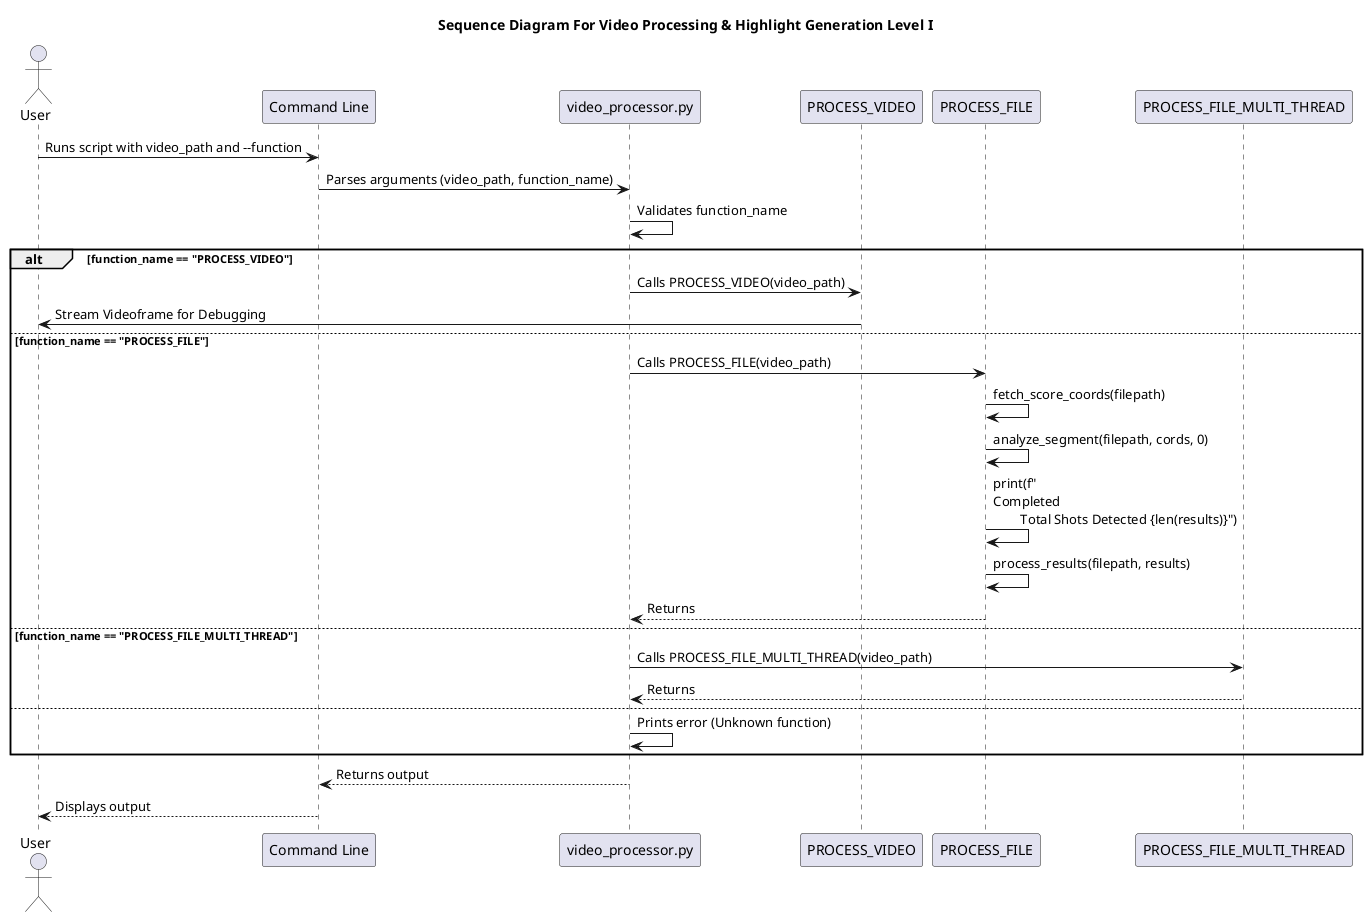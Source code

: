 @startuml CLIP_GENIUS
title Sequence Diagram For Video Processing & Highlight Generation Level I

actor User
participant "Command Line" as CLI
participant "video_processor.py" as Script
participant "PROCESS_VIDEO" as PV
participant "PROCESS_FILE" as PF
participant "PROCESS_FILE_MULTI_THREAD" as PFT

User -> CLI: Runs script with video_path and --function
CLI -> Script: Parses arguments (video_path, function_name)
Script -> Script: Validates function_name
alt function_name == "PROCESS_VIDEO"
    Script -> PV: Calls PROCESS_VIDEO(video_path)
    PV -> User: Stream Videoframe for Debugging
else function_name == "PROCESS_FILE"
    Script -> PF: Calls PROCESS_FILE(video_path)
    PF->PF:fetch_score_coords(filepath)
    PF->PF:analyze_segment(filepath, cords, 0)
    PF->PF:print(f"\nCompleted\n\tTotal Shots Detected {len(results)}")
    PF->PF:process_results(filepath, results)
    PF --> Script: Returns
else function_name == "PROCESS_FILE_MULTI_THREAD"
    Script -> PFT: Calls PROCESS_FILE_MULTI_THREAD(video_path)
    PFT --> Script: Returns
else
    Script -> Script: Prints error (Unknown function)
end
Script --> CLI: Returns output
CLI --> User: Displays output

@enduml